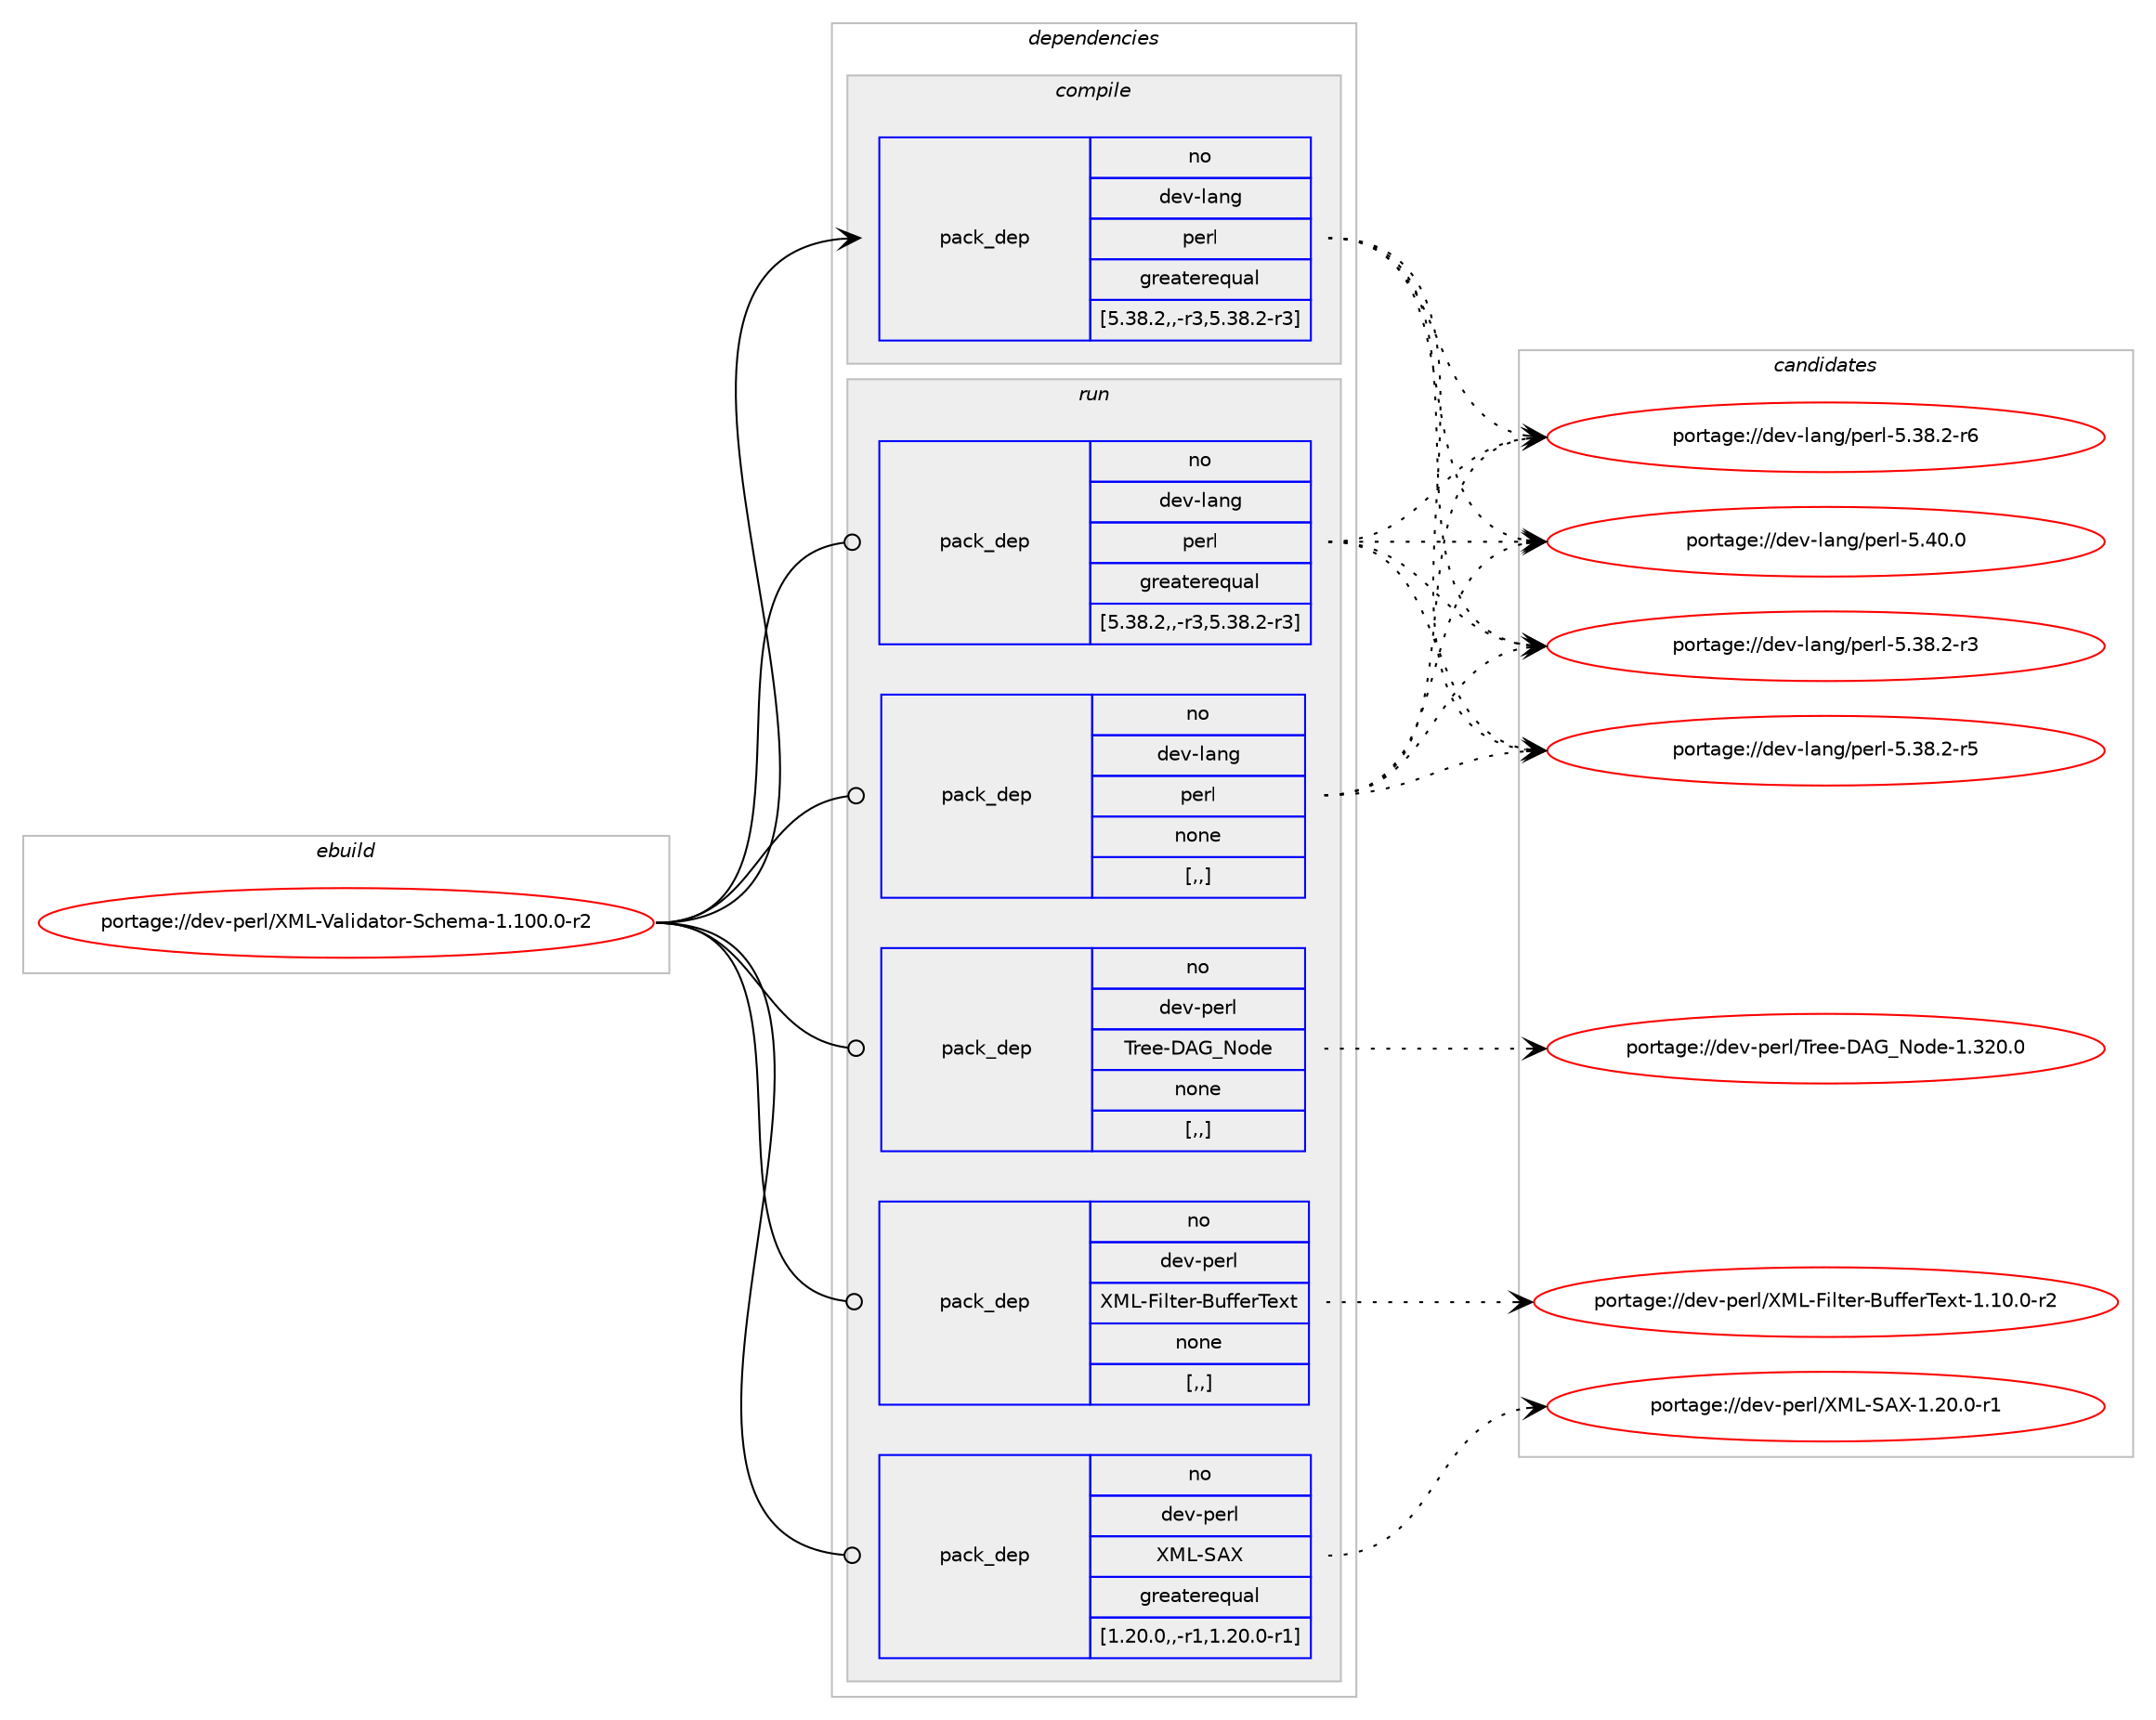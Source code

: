 digraph prolog {

# *************
# Graph options
# *************

newrank=true;
concentrate=true;
compound=true;
graph [rankdir=LR,fontname=Helvetica,fontsize=10,ranksep=1.5];#, ranksep=2.5, nodesep=0.2];
edge  [arrowhead=vee];
node  [fontname=Helvetica,fontsize=10];

# **********
# The ebuild
# **********

subgraph cluster_leftcol {
color=gray;
rank=same;
label=<<i>ebuild</i>>;
id [label="portage://dev-perl/XML-Validator-Schema-1.100.0-r2", color=red, width=4, href="../dev-perl/XML-Validator-Schema-1.100.0-r2.svg"];
}

# ****************
# The dependencies
# ****************

subgraph cluster_midcol {
color=gray;
label=<<i>dependencies</i>>;
subgraph cluster_compile {
fillcolor="#eeeeee";
style=filled;
label=<<i>compile</i>>;
subgraph pack105371 {
dependency135752 [label=<<TABLE BORDER="0" CELLBORDER="1" CELLSPACING="0" CELLPADDING="4" WIDTH="220"><TR><TD ROWSPAN="6" CELLPADDING="30">pack_dep</TD></TR><TR><TD WIDTH="110">no</TD></TR><TR><TD>dev-lang</TD></TR><TR><TD>perl</TD></TR><TR><TD>greaterequal</TD></TR><TR><TD>[5.38.2,,-r3,5.38.2-r3]</TD></TR></TABLE>>, shape=none, color=blue];
}
id:e -> dependency135752:w [weight=20,style="solid",arrowhead="vee"];
}
subgraph cluster_compileandrun {
fillcolor="#eeeeee";
style=filled;
label=<<i>compile and run</i>>;
}
subgraph cluster_run {
fillcolor="#eeeeee";
style=filled;
label=<<i>run</i>>;
subgraph pack105372 {
dependency135753 [label=<<TABLE BORDER="0" CELLBORDER="1" CELLSPACING="0" CELLPADDING="4" WIDTH="220"><TR><TD ROWSPAN="6" CELLPADDING="30">pack_dep</TD></TR><TR><TD WIDTH="110">no</TD></TR><TR><TD>dev-lang</TD></TR><TR><TD>perl</TD></TR><TR><TD>greaterequal</TD></TR><TR><TD>[5.38.2,,-r3,5.38.2-r3]</TD></TR></TABLE>>, shape=none, color=blue];
}
id:e -> dependency135753:w [weight=20,style="solid",arrowhead="odot"];
subgraph pack105373 {
dependency135754 [label=<<TABLE BORDER="0" CELLBORDER="1" CELLSPACING="0" CELLPADDING="4" WIDTH="220"><TR><TD ROWSPAN="6" CELLPADDING="30">pack_dep</TD></TR><TR><TD WIDTH="110">no</TD></TR><TR><TD>dev-lang</TD></TR><TR><TD>perl</TD></TR><TR><TD>none</TD></TR><TR><TD>[,,]</TD></TR></TABLE>>, shape=none, color=blue];
}
id:e -> dependency135754:w [weight=20,style="solid",arrowhead="odot"];
subgraph pack105374 {
dependency135755 [label=<<TABLE BORDER="0" CELLBORDER="1" CELLSPACING="0" CELLPADDING="4" WIDTH="220"><TR><TD ROWSPAN="6" CELLPADDING="30">pack_dep</TD></TR><TR><TD WIDTH="110">no</TD></TR><TR><TD>dev-perl</TD></TR><TR><TD>Tree-DAG_Node</TD></TR><TR><TD>none</TD></TR><TR><TD>[,,]</TD></TR></TABLE>>, shape=none, color=blue];
}
id:e -> dependency135755:w [weight=20,style="solid",arrowhead="odot"];
subgraph pack105375 {
dependency135756 [label=<<TABLE BORDER="0" CELLBORDER="1" CELLSPACING="0" CELLPADDING="4" WIDTH="220"><TR><TD ROWSPAN="6" CELLPADDING="30">pack_dep</TD></TR><TR><TD WIDTH="110">no</TD></TR><TR><TD>dev-perl</TD></TR><TR><TD>XML-Filter-BufferText</TD></TR><TR><TD>none</TD></TR><TR><TD>[,,]</TD></TR></TABLE>>, shape=none, color=blue];
}
id:e -> dependency135756:w [weight=20,style="solid",arrowhead="odot"];
subgraph pack105376 {
dependency135757 [label=<<TABLE BORDER="0" CELLBORDER="1" CELLSPACING="0" CELLPADDING="4" WIDTH="220"><TR><TD ROWSPAN="6" CELLPADDING="30">pack_dep</TD></TR><TR><TD WIDTH="110">no</TD></TR><TR><TD>dev-perl</TD></TR><TR><TD>XML-SAX</TD></TR><TR><TD>greaterequal</TD></TR><TR><TD>[1.20.0,,-r1,1.20.0-r1]</TD></TR></TABLE>>, shape=none, color=blue];
}
id:e -> dependency135757:w [weight=20,style="solid",arrowhead="odot"];
}
}

# **************
# The candidates
# **************

subgraph cluster_choices {
rank=same;
color=gray;
label=<<i>candidates</i>>;

subgraph choice105371 {
color=black;
nodesep=1;
choice100101118451089711010347112101114108455346515646504511451 [label="portage://dev-lang/perl-5.38.2-r3", color=red, width=4,href="../dev-lang/perl-5.38.2-r3.svg"];
choice100101118451089711010347112101114108455346515646504511453 [label="portage://dev-lang/perl-5.38.2-r5", color=red, width=4,href="../dev-lang/perl-5.38.2-r5.svg"];
choice100101118451089711010347112101114108455346515646504511454 [label="portage://dev-lang/perl-5.38.2-r6", color=red, width=4,href="../dev-lang/perl-5.38.2-r6.svg"];
choice10010111845108971101034711210111410845534652484648 [label="portage://dev-lang/perl-5.40.0", color=red, width=4,href="../dev-lang/perl-5.40.0.svg"];
dependency135752:e -> choice100101118451089711010347112101114108455346515646504511451:w [style=dotted,weight="100"];
dependency135752:e -> choice100101118451089711010347112101114108455346515646504511453:w [style=dotted,weight="100"];
dependency135752:e -> choice100101118451089711010347112101114108455346515646504511454:w [style=dotted,weight="100"];
dependency135752:e -> choice10010111845108971101034711210111410845534652484648:w [style=dotted,weight="100"];
}
subgraph choice105372 {
color=black;
nodesep=1;
choice100101118451089711010347112101114108455346515646504511451 [label="portage://dev-lang/perl-5.38.2-r3", color=red, width=4,href="../dev-lang/perl-5.38.2-r3.svg"];
choice100101118451089711010347112101114108455346515646504511453 [label="portage://dev-lang/perl-5.38.2-r5", color=red, width=4,href="../dev-lang/perl-5.38.2-r5.svg"];
choice100101118451089711010347112101114108455346515646504511454 [label="portage://dev-lang/perl-5.38.2-r6", color=red, width=4,href="../dev-lang/perl-5.38.2-r6.svg"];
choice10010111845108971101034711210111410845534652484648 [label="portage://dev-lang/perl-5.40.0", color=red, width=4,href="../dev-lang/perl-5.40.0.svg"];
dependency135753:e -> choice100101118451089711010347112101114108455346515646504511451:w [style=dotted,weight="100"];
dependency135753:e -> choice100101118451089711010347112101114108455346515646504511453:w [style=dotted,weight="100"];
dependency135753:e -> choice100101118451089711010347112101114108455346515646504511454:w [style=dotted,weight="100"];
dependency135753:e -> choice10010111845108971101034711210111410845534652484648:w [style=dotted,weight="100"];
}
subgraph choice105373 {
color=black;
nodesep=1;
choice100101118451089711010347112101114108455346515646504511451 [label="portage://dev-lang/perl-5.38.2-r3", color=red, width=4,href="../dev-lang/perl-5.38.2-r3.svg"];
choice100101118451089711010347112101114108455346515646504511453 [label="portage://dev-lang/perl-5.38.2-r5", color=red, width=4,href="../dev-lang/perl-5.38.2-r5.svg"];
choice100101118451089711010347112101114108455346515646504511454 [label="portage://dev-lang/perl-5.38.2-r6", color=red, width=4,href="../dev-lang/perl-5.38.2-r6.svg"];
choice10010111845108971101034711210111410845534652484648 [label="portage://dev-lang/perl-5.40.0", color=red, width=4,href="../dev-lang/perl-5.40.0.svg"];
dependency135754:e -> choice100101118451089711010347112101114108455346515646504511451:w [style=dotted,weight="100"];
dependency135754:e -> choice100101118451089711010347112101114108455346515646504511453:w [style=dotted,weight="100"];
dependency135754:e -> choice100101118451089711010347112101114108455346515646504511454:w [style=dotted,weight="100"];
dependency135754:e -> choice10010111845108971101034711210111410845534652484648:w [style=dotted,weight="100"];
}
subgraph choice105374 {
color=black;
nodesep=1;
choice1001011184511210111410847841141011014568657195781111001014549465150484648 [label="portage://dev-perl/Tree-DAG_Node-1.320.0", color=red, width=4,href="../dev-perl/Tree-DAG_Node-1.320.0.svg"];
dependency135755:e -> choice1001011184511210111410847841141011014568657195781111001014549465150484648:w [style=dotted,weight="100"];
}
subgraph choice105375 {
color=black;
nodesep=1;
choice10010111845112101114108478877764570105108116101114456611710210210111484101120116454946494846484511450 [label="portage://dev-perl/XML-Filter-BufferText-1.10.0-r2", color=red, width=4,href="../dev-perl/XML-Filter-BufferText-1.10.0-r2.svg"];
dependency135756:e -> choice10010111845112101114108478877764570105108116101114456611710210210111484101120116454946494846484511450:w [style=dotted,weight="100"];
}
subgraph choice105376 {
color=black;
nodesep=1;
choice100101118451121011141084788777645836588454946504846484511449 [label="portage://dev-perl/XML-SAX-1.20.0-r1", color=red, width=4,href="../dev-perl/XML-SAX-1.20.0-r1.svg"];
dependency135757:e -> choice100101118451121011141084788777645836588454946504846484511449:w [style=dotted,weight="100"];
}
}

}
